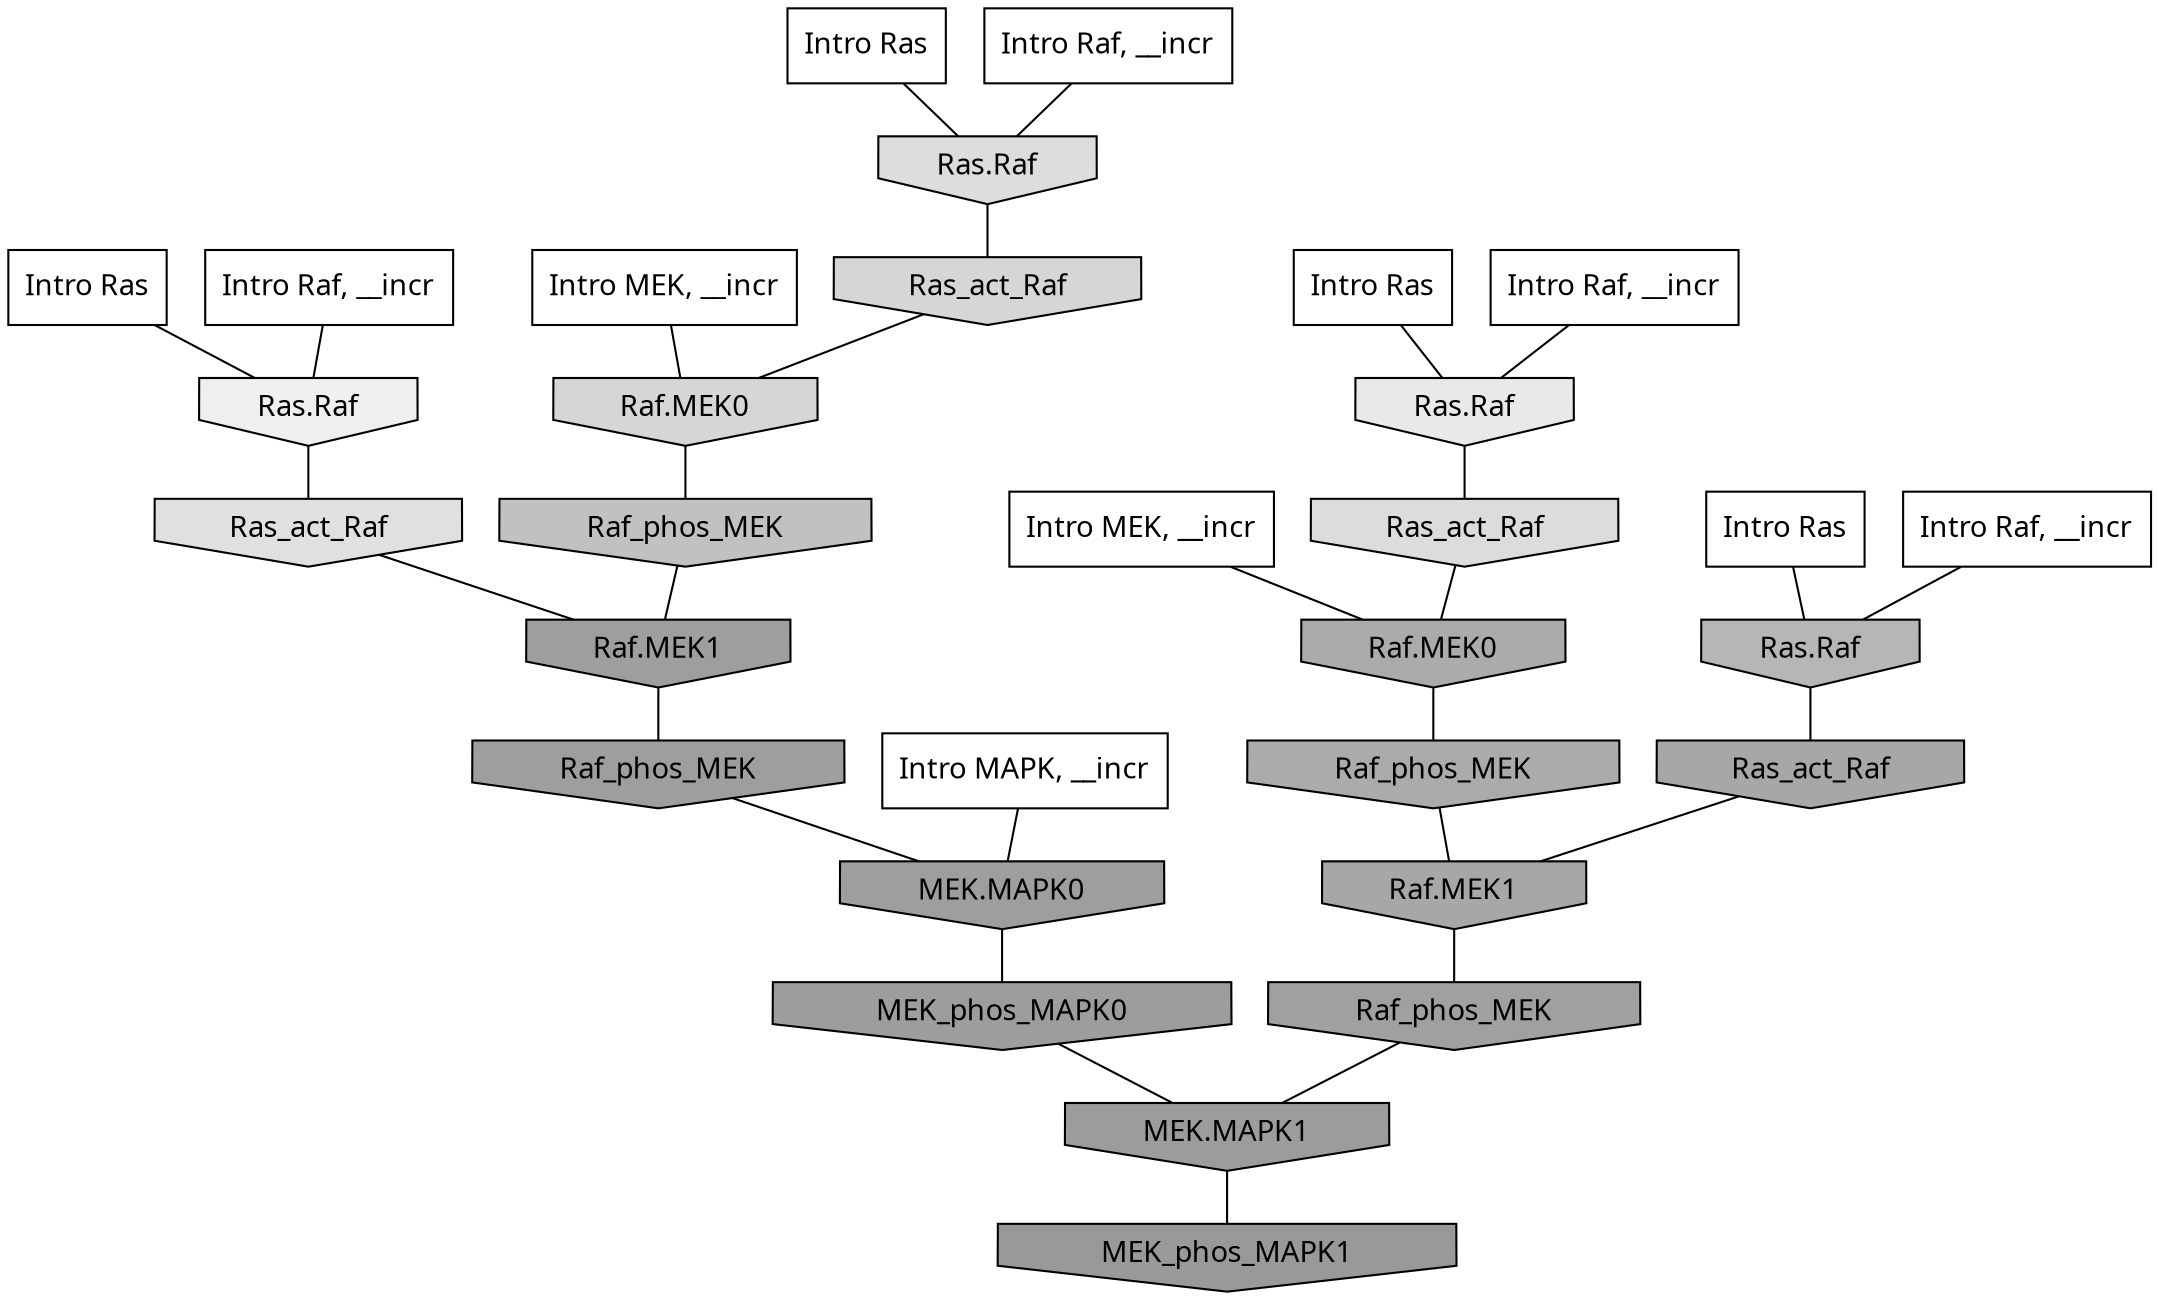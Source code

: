 digraph G{
  rankdir="TB";
  ranksep=0.30;
  node [fontname="CMU Serif"];
  edge [fontname="CMU Serif"];
  
  13 [label="Intro Ras", shape=rectangle, style=filled, fillcolor="0.000 0.000 1.000"]
  
  36 [label="Intro Ras", shape=rectangle, style=filled, fillcolor="0.000 0.000 1.000"]
  
  57 [label="Intro Ras", shape=rectangle, style=filled, fillcolor="0.000 0.000 1.000"]
  
  99 [label="Intro Ras", shape=rectangle, style=filled, fillcolor="0.000 0.000 1.000"]
  
  370 [label="Intro Raf, __incr", shape=rectangle, style=filled, fillcolor="0.000 0.000 1.000"]
  
  652 [label="Intro Raf, __incr", shape=rectangle, style=filled, fillcolor="0.000 0.000 1.000"]
  
  764 [label="Intro Raf, __incr", shape=rectangle, style=filled, fillcolor="0.000 0.000 1.000"]
  
  1065 [label="Intro Raf, __incr", shape=rectangle, style=filled, fillcolor="0.000 0.000 1.000"]
  
  1664 [label="Intro MEK, __incr", shape=rectangle, style=filled, fillcolor="0.000 0.000 1.000"]
  
  1747 [label="Intro MEK, __incr", shape=rectangle, style=filled, fillcolor="0.000 0.000 1.000"]
  
  2903 [label="Intro MAPK, __incr", shape=rectangle, style=filled, fillcolor="0.000 0.000 1.000"]
  
  3689 [label="Ras.Raf", shape=invhouse, style=filled, fillcolor="0.000 0.000 0.935"]
  
  3921 [label="Ras.Raf", shape=invhouse, style=filled, fillcolor="0.000 0.000 0.914"]
  
  4372 [label="Ras_act_Raf", shape=invhouse, style=filled, fillcolor="0.000 0.000 0.877"]
  
  4501 [label="Ras.Raf", shape=invhouse, style=filled, fillcolor="0.000 0.000 0.867"]
  
  4558 [label="Ras_act_Raf", shape=invhouse, style=filled, fillcolor="0.000 0.000 0.863"]
  
  4896 [label="Ras_act_Raf", shape=invhouse, style=filled, fillcolor="0.000 0.000 0.838"]
  
  4899 [label="Raf.MEK0", shape=invhouse, style=filled, fillcolor="0.000 0.000 0.837"]
  
  6070 [label="Raf_phos_MEK", shape=invhouse, style=filled, fillcolor="0.000 0.000 0.757"]
  
  6926 [label="Ras.Raf", shape=invhouse, style=filled, fillcolor="0.000 0.000 0.714"]
  
  8103 [label="Raf.MEK0", shape=invhouse, style=filled, fillcolor="0.000 0.000 0.668"]
  
  8125 [label="Raf_phos_MEK", shape=invhouse, style=filled, fillcolor="0.000 0.000 0.668"]
  
  8463 [label="Ras_act_Raf", shape=invhouse, style=filled, fillcolor="0.000 0.000 0.656"]
  
  8465 [label="Raf.MEK1", shape=invhouse, style=filled, fillcolor="0.000 0.000 0.656"]
  
  9312 [label="Raf_phos_MEK", shape=invhouse, style=filled, fillcolor="0.000 0.000 0.626"]
  
  9514 [label="Raf.MEK1", shape=invhouse, style=filled, fillcolor="0.000 0.000 0.621"]
  
  9556 [label="Raf_phos_MEK", shape=invhouse, style=filled, fillcolor="0.000 0.000 0.620"]
  
  9558 [label="MEK.MAPK0", shape=invhouse, style=filled, fillcolor="0.000 0.000 0.620"]
  
  9763 [label="MEK_phos_MAPK0", shape=invhouse, style=filled, fillcolor="0.000 0.000 0.614"]
  
  9827 [label="MEK.MAPK1", shape=invhouse, style=filled, fillcolor="0.000 0.000 0.613"]
  
  10289 [label="MEK_phos_MAPK1", shape=invhouse, style=filled, fillcolor="0.000 0.000 0.600"]
  
  
  9827 -> 10289 [dir=none, color="0.000 0.000 0.000"] 
  9763 -> 9827 [dir=none, color="0.000 0.000 0.000"] 
  9558 -> 9763 [dir=none, color="0.000 0.000 0.000"] 
  9556 -> 9558 [dir=none, color="0.000 0.000 0.000"] 
  9514 -> 9556 [dir=none, color="0.000 0.000 0.000"] 
  9312 -> 9827 [dir=none, color="0.000 0.000 0.000"] 
  8465 -> 9312 [dir=none, color="0.000 0.000 0.000"] 
  8463 -> 8465 [dir=none, color="0.000 0.000 0.000"] 
  8125 -> 8465 [dir=none, color="0.000 0.000 0.000"] 
  8103 -> 8125 [dir=none, color="0.000 0.000 0.000"] 
  6926 -> 8463 [dir=none, color="0.000 0.000 0.000"] 
  6070 -> 9514 [dir=none, color="0.000 0.000 0.000"] 
  4899 -> 6070 [dir=none, color="0.000 0.000 0.000"] 
  4896 -> 4899 [dir=none, color="0.000 0.000 0.000"] 
  4558 -> 8103 [dir=none, color="0.000 0.000 0.000"] 
  4501 -> 4896 [dir=none, color="0.000 0.000 0.000"] 
  4372 -> 9514 [dir=none, color="0.000 0.000 0.000"] 
  3921 -> 4558 [dir=none, color="0.000 0.000 0.000"] 
  3689 -> 4372 [dir=none, color="0.000 0.000 0.000"] 
  2903 -> 9558 [dir=none, color="0.000 0.000 0.000"] 
  1747 -> 8103 [dir=none, color="0.000 0.000 0.000"] 
  1664 -> 4899 [dir=none, color="0.000 0.000 0.000"] 
  1065 -> 3689 [dir=none, color="0.000 0.000 0.000"] 
  764 -> 6926 [dir=none, color="0.000 0.000 0.000"] 
  652 -> 3921 [dir=none, color="0.000 0.000 0.000"] 
  370 -> 4501 [dir=none, color="0.000 0.000 0.000"] 
  99 -> 3921 [dir=none, color="0.000 0.000 0.000"] 
  57 -> 4501 [dir=none, color="0.000 0.000 0.000"] 
  36 -> 6926 [dir=none, color="0.000 0.000 0.000"] 
  13 -> 3689 [dir=none, color="0.000 0.000 0.000"] 
  
  }
